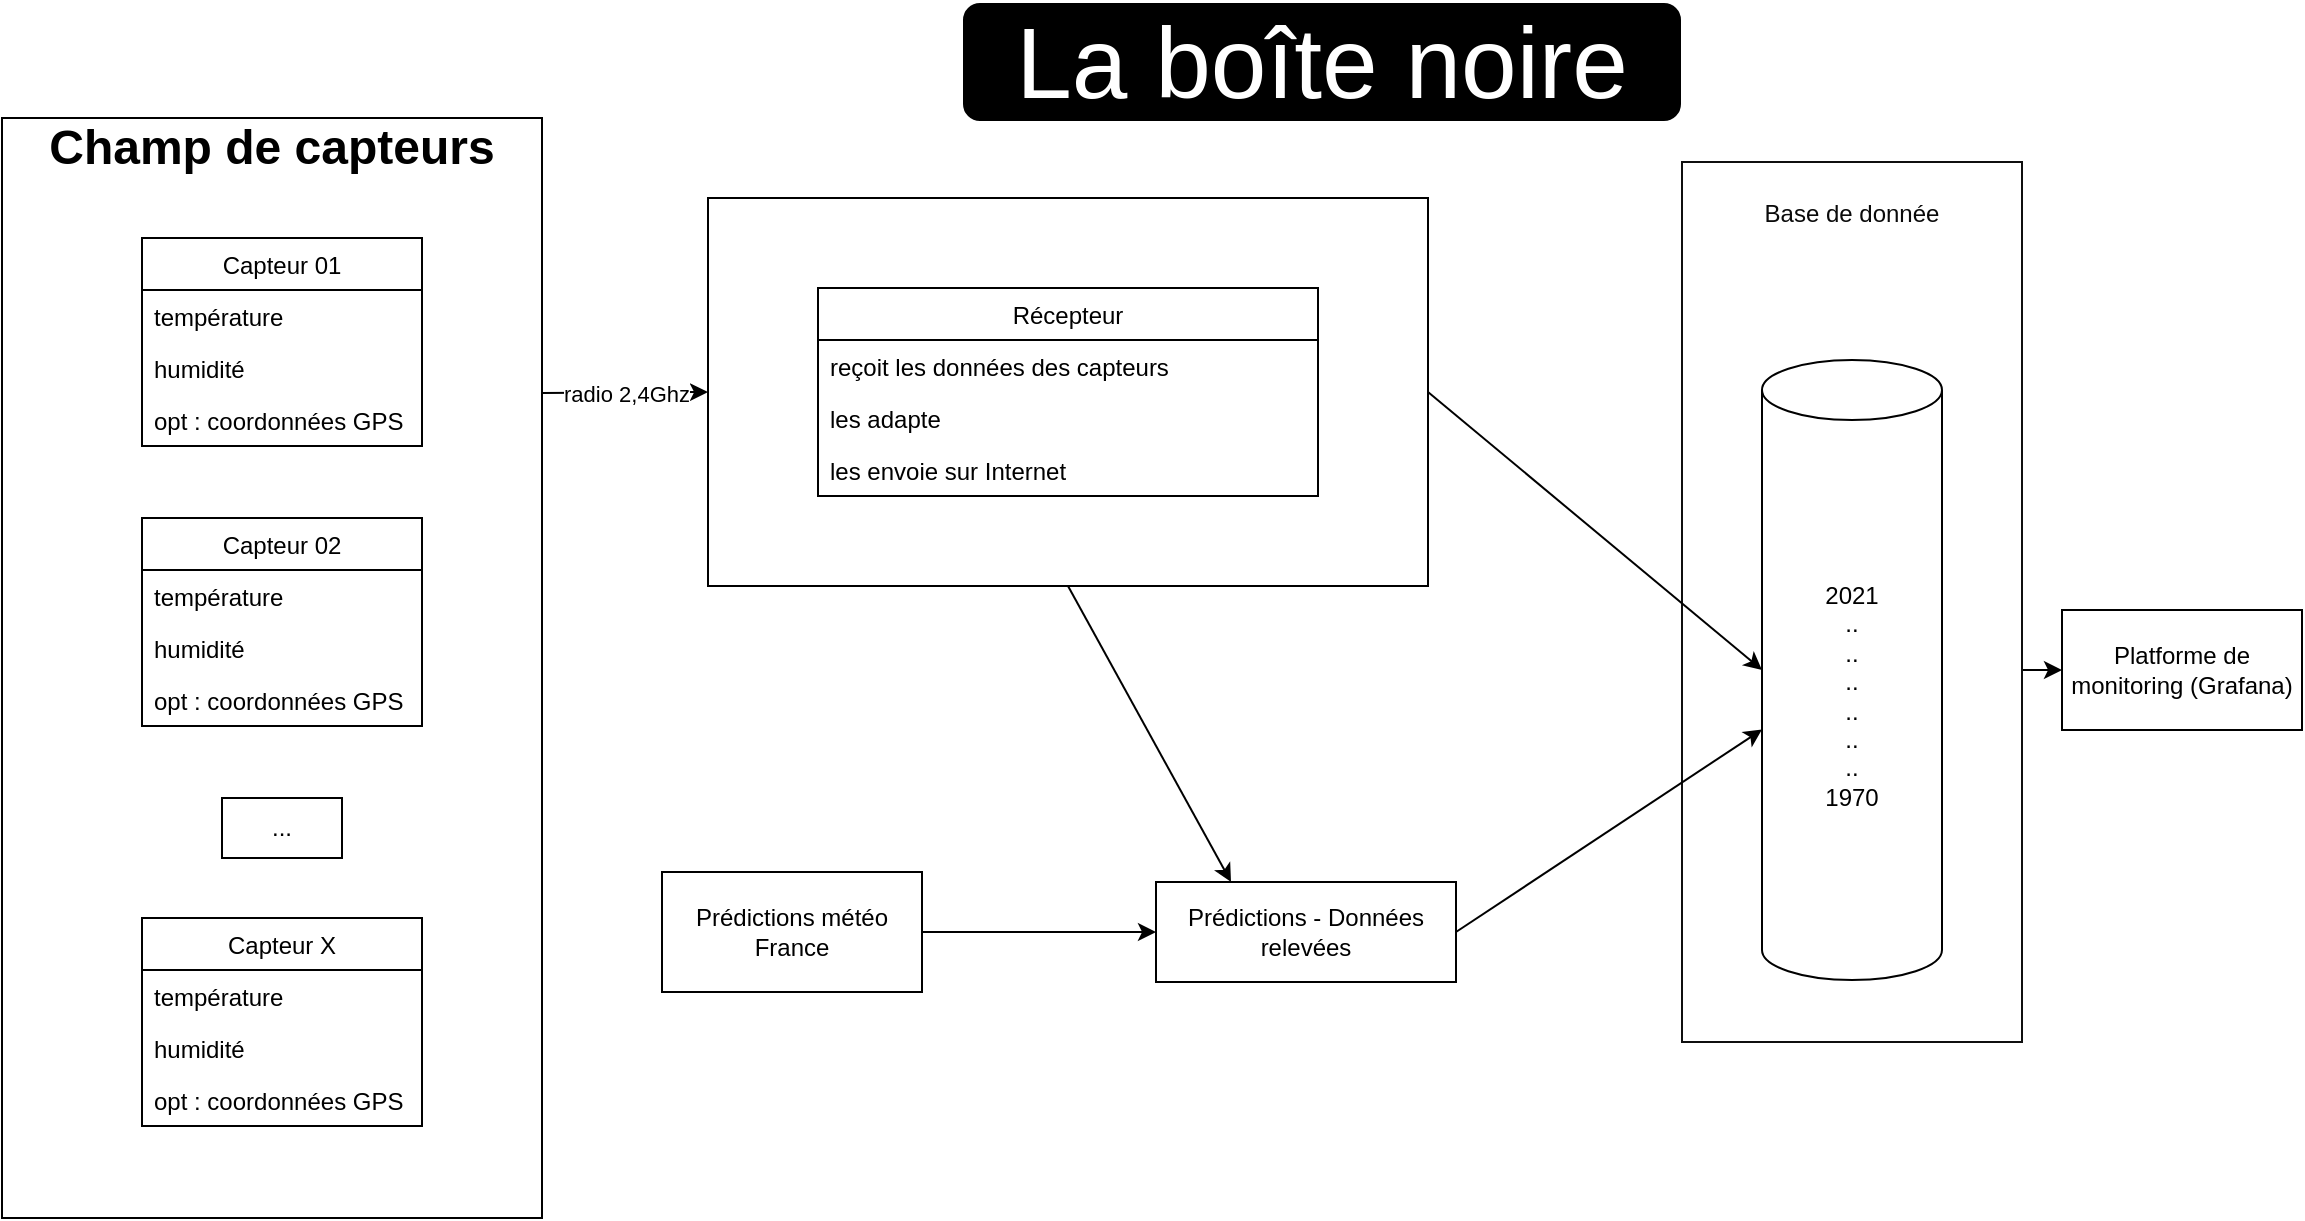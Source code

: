 <mxfile version="15.8.7" type="device"><diagram id="6Cc6UVWxts14hBTuOJX_" name="Page-1"><mxGraphModel dx="1106" dy="803" grid="1" gridSize="10" guides="1" tooltips="1" connect="1" arrows="1" fold="1" page="1" pageScale="1" pageWidth="1169" pageHeight="827" math="0" shadow="0"><root><mxCell id="0"/><mxCell id="1" parent="0"/><mxCell id="g27WDm8jm8eh9OkKAfT4-30" style="rounded=0;orthogonalLoop=1;jettySize=auto;html=1;exitX=1;exitY=0.25;exitDx=0;exitDy=0;entryX=0;entryY=0.5;entryDx=0;entryDy=0;" parent="1" source="g27WDm8jm8eh9OkKAfT4-23" target="g27WDm8jm8eh9OkKAfT4-25" edge="1"><mxGeometry relative="1" as="geometry"/></mxCell><mxCell id="g27WDm8jm8eh9OkKAfT4-31" value="radio 2,4Ghz" style="edgeLabel;html=1;align=center;verticalAlign=middle;resizable=0;points=[];" parent="g27WDm8jm8eh9OkKAfT4-30" vertex="1" connectable="0"><mxGeometry relative="1" as="geometry"><mxPoint as="offset"/></mxGeometry></mxCell><mxCell id="c6zDOciWWlwUj5wd_L6z-11" style="rounded=0;orthogonalLoop=1;jettySize=auto;html=1;exitX=0.5;exitY=1;exitDx=0;exitDy=0;entryX=0.25;entryY=0;entryDx=0;entryDy=0;" parent="1" source="g27WDm8jm8eh9OkKAfT4-25" target="c6zDOciWWlwUj5wd_L6z-8" edge="1"><mxGeometry relative="1" as="geometry"/></mxCell><mxCell id="g27WDm8jm8eh9OkKAfT4-25" value="" style="rounded=0;whiteSpace=wrap;html=1;strokeColor=default;" parent="1" vertex="1"><mxGeometry x="363" y="118" width="360" height="194" as="geometry"/></mxCell><mxCell id="g27WDm8jm8eh9OkKAfT4-26" value="Récepteur" style="swimlane;fontStyle=0;childLayout=stackLayout;horizontal=1;startSize=26;fillColor=none;horizontalStack=0;resizeParent=1;resizeParentMax=0;resizeLast=0;collapsible=1;marginBottom=0;strokeColor=default;" parent="1" vertex="1"><mxGeometry x="418" y="163" width="250" height="104" as="geometry"/></mxCell><mxCell id="g27WDm8jm8eh9OkKAfT4-27" value="reçoit les données des capteurs" style="text;strokeColor=none;fillColor=none;align=left;verticalAlign=top;spacingLeft=4;spacingRight=4;overflow=hidden;rotatable=0;points=[[0,0.5],[1,0.5]];portConstraint=eastwest;" parent="g27WDm8jm8eh9OkKAfT4-26" vertex="1"><mxGeometry y="26" width="250" height="26" as="geometry"/></mxCell><mxCell id="g27WDm8jm8eh9OkKAfT4-28" value="les adapte" style="text;strokeColor=none;fillColor=none;align=left;verticalAlign=top;spacingLeft=4;spacingRight=4;overflow=hidden;rotatable=0;points=[[0,0.5],[1,0.5]];portConstraint=eastwest;" parent="g27WDm8jm8eh9OkKAfT4-26" vertex="1"><mxGeometry y="52" width="250" height="26" as="geometry"/></mxCell><mxCell id="g27WDm8jm8eh9OkKAfT4-29" value="les envoie sur Internet" style="text;strokeColor=none;fillColor=none;align=left;verticalAlign=top;spacingLeft=4;spacingRight=4;overflow=hidden;rotatable=0;points=[[0,0.5],[1,0.5]];portConstraint=eastwest;" parent="g27WDm8jm8eh9OkKAfT4-26" vertex="1"><mxGeometry y="78" width="250" height="26" as="geometry"/></mxCell><mxCell id="gIbASfnqf8Iw_d9wFoB--1" value="Platforme de monitoring (Grafana)" style="rounded=0;whiteSpace=wrap;html=1;" parent="1" vertex="1"><mxGeometry x="1040" y="324" width="120" height="60" as="geometry"/></mxCell><mxCell id="c6zDOciWWlwUj5wd_L6z-10" style="edgeStyle=orthogonalEdgeStyle;rounded=0;orthogonalLoop=1;jettySize=auto;html=1;exitX=1;exitY=0.5;exitDx=0;exitDy=0;entryX=0;entryY=0.5;entryDx=0;entryDy=0;" parent="1" source="c6zDOciWWlwUj5wd_L6z-2" target="c6zDOciWWlwUj5wd_L6z-8" edge="1"><mxGeometry relative="1" as="geometry"/></mxCell><mxCell id="c6zDOciWWlwUj5wd_L6z-2" value="Prédictions météo France" style="rounded=0;whiteSpace=wrap;html=1;" parent="1" vertex="1"><mxGeometry x="340" y="455" width="130" height="60" as="geometry"/></mxCell><mxCell id="c6zDOciWWlwUj5wd_L6z-8" value="Prédictions - Données relevées" style="rounded=0;whiteSpace=wrap;html=1;" parent="1" vertex="1"><mxGeometry x="587" y="460" width="150" height="50" as="geometry"/></mxCell><mxCell id="c6zDOciWWlwUj5wd_L6z-20" style="edgeStyle=orthogonalEdgeStyle;rounded=0;orthogonalLoop=1;jettySize=auto;html=1;exitX=1;exitY=0.5;exitDx=0;exitDy=0;exitPerimeter=0;entryX=0;entryY=0.5;entryDx=0;entryDy=0;" parent="1" source="c6zDOciWWlwUj5wd_L6z-15" target="gIbASfnqf8Iw_d9wFoB--1" edge="1"><mxGeometry relative="1" as="geometry"/></mxCell><mxCell id="c6zDOciWWlwUj5wd_L6z-21" value="&lt;font color=&quot;#ffffff&quot; style=&quot;font-size: 50px&quot;&gt;La boîte noire&lt;/font&gt;" style="rounded=1;whiteSpace=wrap;html=1;fillColor=#000000;strokeColor=#FFFFFF;" parent="1" vertex="1"><mxGeometry x="490" y="20" width="360" height="60" as="geometry"/></mxCell><mxCell id="FPEaHos_X7Ml9Us5ExHV-2" value="" style="group" vertex="1" connectable="0" parent="1"><mxGeometry x="850" y="100" width="170" height="440" as="geometry"/></mxCell><mxCell id="c6zDOciWWlwUj5wd_L6z-22" value="&lt;p style=&quot;font-size: 12px;&quot;&gt;&lt;font color=&quot;#0a0a0a&quot; style=&quot;line-height: 0.3 ; font-size: 12px&quot;&gt;Base de donnée&lt;/font&gt;&lt;/p&gt;" style="rounded=0;whiteSpace=wrap;html=1;fontSize=12;fontColor=#FFFFFF;strokeColor=#0F0F0F;fillColor=#FFFFFF;verticalAlign=top;" parent="FPEaHos_X7Ml9Us5ExHV-2" vertex="1"><mxGeometry width="170" height="440" as="geometry"/></mxCell><mxCell id="c6zDOciWWlwUj5wd_L6z-15" value="2021&lt;br&gt;..&lt;br&gt;..&lt;br&gt;..&lt;br&gt;..&lt;br&gt;..&lt;br&gt;..&lt;br&gt;1970" style="shape=cylinder3;whiteSpace=wrap;html=1;boundedLbl=1;backgroundOutline=1;size=15;" parent="FPEaHos_X7Ml9Us5ExHV-2" vertex="1"><mxGeometry x="40" y="99" width="90" height="310" as="geometry"/></mxCell><mxCell id="FPEaHos_X7Ml9Us5ExHV-1" value="" style="group" vertex="1" connectable="0" parent="1"><mxGeometry x="10" y="78" width="270" height="550" as="geometry"/></mxCell><mxCell id="g27WDm8jm8eh9OkKAfT4-23" value="&lt;h1&gt;&lt;br&gt;&lt;/h1&gt;" style="rounded=0;whiteSpace=wrap;html=1;strokeColor=default;" parent="FPEaHos_X7Ml9Us5ExHV-1" vertex="1"><mxGeometry width="270" height="550" as="geometry"/></mxCell><mxCell id="g27WDm8jm8eh9OkKAfT4-1" value="Capteur 01" style="swimlane;fontStyle=0;childLayout=stackLayout;horizontal=1;startSize=26;fillColor=none;horizontalStack=0;resizeParent=1;resizeParentMax=0;resizeLast=0;collapsible=1;marginBottom=0;" parent="FPEaHos_X7Ml9Us5ExHV-1" vertex="1"><mxGeometry x="70" y="60" width="140" height="104" as="geometry"/></mxCell><mxCell id="g27WDm8jm8eh9OkKAfT4-2" value="température" style="text;strokeColor=none;fillColor=none;align=left;verticalAlign=top;spacingLeft=4;spacingRight=4;overflow=hidden;rotatable=0;points=[[0,0.5],[1,0.5]];portConstraint=eastwest;" parent="g27WDm8jm8eh9OkKAfT4-1" vertex="1"><mxGeometry y="26" width="140" height="26" as="geometry"/></mxCell><mxCell id="g27WDm8jm8eh9OkKAfT4-3" value="humidité" style="text;strokeColor=none;fillColor=none;align=left;verticalAlign=top;spacingLeft=4;spacingRight=4;overflow=hidden;rotatable=0;points=[[0,0.5],[1,0.5]];portConstraint=eastwest;" parent="g27WDm8jm8eh9OkKAfT4-1" vertex="1"><mxGeometry y="52" width="140" height="26" as="geometry"/></mxCell><mxCell id="g27WDm8jm8eh9OkKAfT4-4" value="opt : coordonnées GPS" style="text;strokeColor=none;fillColor=none;align=left;verticalAlign=top;spacingLeft=4;spacingRight=4;overflow=hidden;rotatable=0;points=[[0,0.5],[1,0.5]];portConstraint=eastwest;" parent="g27WDm8jm8eh9OkKAfT4-1" vertex="1"><mxGeometry y="78" width="140" height="26" as="geometry"/></mxCell><mxCell id="g27WDm8jm8eh9OkKAfT4-13" value="Capteur 02" style="swimlane;fontStyle=0;childLayout=stackLayout;horizontal=1;startSize=26;fillColor=none;horizontalStack=0;resizeParent=1;resizeParentMax=0;resizeLast=0;collapsible=1;marginBottom=0;" parent="FPEaHos_X7Ml9Us5ExHV-1" vertex="1"><mxGeometry x="70" y="200" width="140" height="104" as="geometry"/></mxCell><mxCell id="g27WDm8jm8eh9OkKAfT4-14" value="température" style="text;strokeColor=none;fillColor=none;align=left;verticalAlign=top;spacingLeft=4;spacingRight=4;overflow=hidden;rotatable=0;points=[[0,0.5],[1,0.5]];portConstraint=eastwest;" parent="g27WDm8jm8eh9OkKAfT4-13" vertex="1"><mxGeometry y="26" width="140" height="26" as="geometry"/></mxCell><mxCell id="g27WDm8jm8eh9OkKAfT4-15" value="humidité" style="text;strokeColor=none;fillColor=none;align=left;verticalAlign=top;spacingLeft=4;spacingRight=4;overflow=hidden;rotatable=0;points=[[0,0.5],[1,0.5]];portConstraint=eastwest;" parent="g27WDm8jm8eh9OkKAfT4-13" vertex="1"><mxGeometry y="52" width="140" height="26" as="geometry"/></mxCell><mxCell id="g27WDm8jm8eh9OkKAfT4-16" value="opt : coordonnées GPS" style="text;strokeColor=none;fillColor=none;align=left;verticalAlign=top;spacingLeft=4;spacingRight=4;overflow=hidden;rotatable=0;points=[[0,0.5],[1,0.5]];portConstraint=eastwest;" parent="g27WDm8jm8eh9OkKAfT4-13" vertex="1"><mxGeometry y="78" width="140" height="26" as="geometry"/></mxCell><mxCell id="g27WDm8jm8eh9OkKAfT4-17" value="Capteur X" style="swimlane;fontStyle=0;childLayout=stackLayout;horizontal=1;startSize=26;fillColor=none;horizontalStack=0;resizeParent=1;resizeParentMax=0;resizeLast=0;collapsible=1;marginBottom=0;" parent="FPEaHos_X7Ml9Us5ExHV-1" vertex="1"><mxGeometry x="70" y="400" width="140" height="104" as="geometry"/></mxCell><mxCell id="g27WDm8jm8eh9OkKAfT4-18" value="température" style="text;strokeColor=none;fillColor=none;align=left;verticalAlign=top;spacingLeft=4;spacingRight=4;overflow=hidden;rotatable=0;points=[[0,0.5],[1,0.5]];portConstraint=eastwest;" parent="g27WDm8jm8eh9OkKAfT4-17" vertex="1"><mxGeometry y="26" width="140" height="26" as="geometry"/></mxCell><mxCell id="g27WDm8jm8eh9OkKAfT4-19" value="humidité" style="text;strokeColor=none;fillColor=none;align=left;verticalAlign=top;spacingLeft=4;spacingRight=4;overflow=hidden;rotatable=0;points=[[0,0.5],[1,0.5]];portConstraint=eastwest;" parent="g27WDm8jm8eh9OkKAfT4-17" vertex="1"><mxGeometry y="52" width="140" height="26" as="geometry"/></mxCell><mxCell id="g27WDm8jm8eh9OkKAfT4-20" value="opt : coordonnées GPS" style="text;strokeColor=none;fillColor=none;align=left;verticalAlign=top;spacingLeft=4;spacingRight=4;overflow=hidden;rotatable=0;points=[[0,0.5],[1,0.5]];portConstraint=eastwest;" parent="g27WDm8jm8eh9OkKAfT4-17" vertex="1"><mxGeometry y="78" width="140" height="26" as="geometry"/></mxCell><mxCell id="g27WDm8jm8eh9OkKAfT4-22" value="..." style="text;html=1;strokeColor=default;fillColor=none;align=center;verticalAlign=middle;whiteSpace=wrap;rounded=0;" parent="FPEaHos_X7Ml9Us5ExHV-1" vertex="1"><mxGeometry x="110" y="340" width="60" height="30" as="geometry"/></mxCell><mxCell id="g27WDm8jm8eh9OkKAfT4-24" value="&lt;h1&gt;Champ de capteurs&lt;/h1&gt;" style="text;html=1;strokeColor=none;fillColor=none;align=center;verticalAlign=middle;whiteSpace=wrap;rounded=0;" parent="FPEaHos_X7Ml9Us5ExHV-1" vertex="1"><mxGeometry width="270" height="30" as="geometry"/></mxCell><mxCell id="c6zDOciWWlwUj5wd_L6z-17" style="rounded=0;orthogonalLoop=1;jettySize=auto;html=1;exitX=1;exitY=0.5;exitDx=0;exitDy=0;" parent="1" source="c6zDOciWWlwUj5wd_L6z-8" target="c6zDOciWWlwUj5wd_L6z-15" edge="1"><mxGeometry relative="1" as="geometry"/></mxCell><mxCell id="c6zDOciWWlwUj5wd_L6z-19" style="rounded=0;orthogonalLoop=1;jettySize=auto;html=1;exitX=1;exitY=0.5;exitDx=0;exitDy=0;entryX=0;entryY=0.5;entryDx=0;entryDy=0;entryPerimeter=0;" parent="1" source="g27WDm8jm8eh9OkKAfT4-25" target="c6zDOciWWlwUj5wd_L6z-15" edge="1"><mxGeometry relative="1" as="geometry"/></mxCell></root></mxGraphModel></diagram></mxfile>